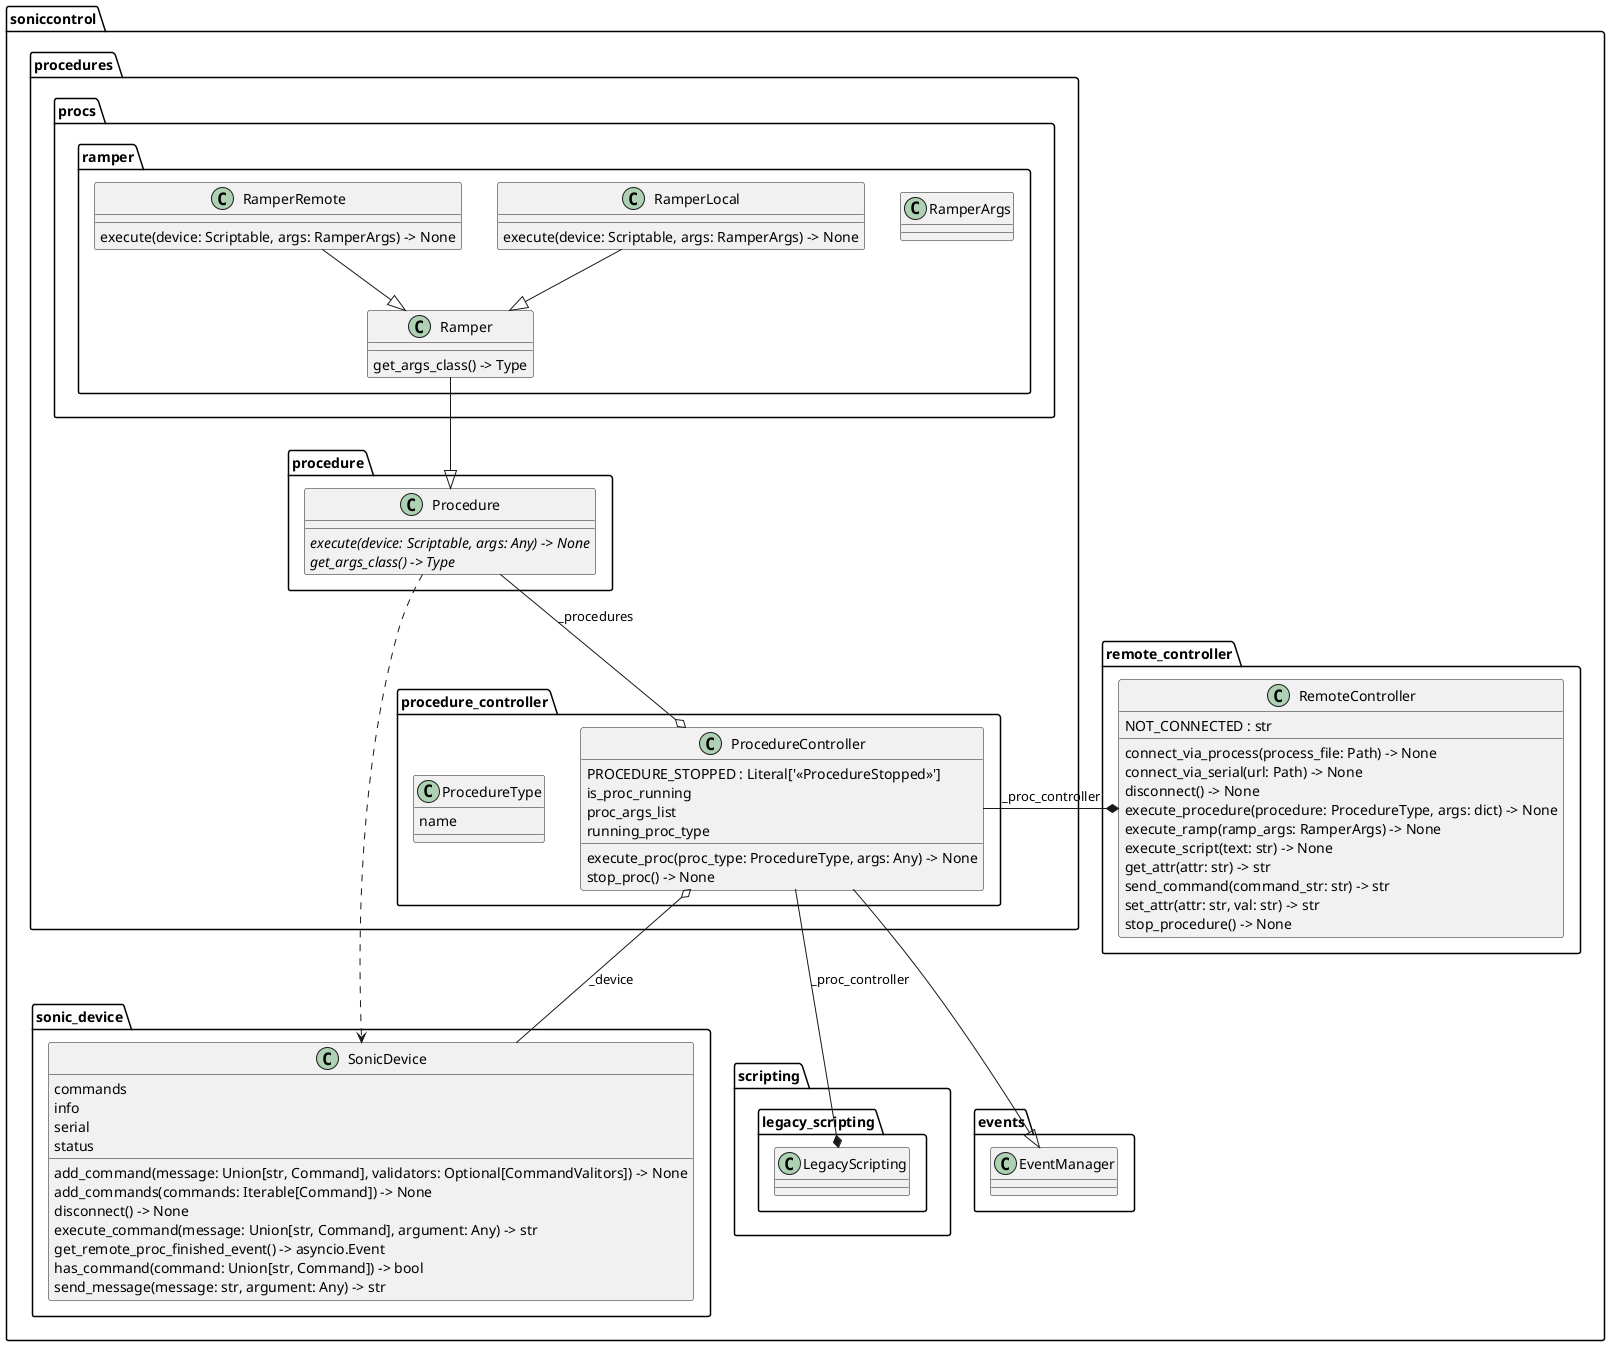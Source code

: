 @startuml class_procedures

set separator . 
top to bottom direction

class "RemoteController" as soniccontrol.remote_controller.RemoteController {
  NOT_CONNECTED : str
  connect_via_process(process_file: Path) -> None
  connect_via_serial(url: Path) -> None
  disconnect() -> None
  execute_procedure(procedure: ProcedureType, args: dict) -> None
  execute_ramp(ramp_args: RamperArgs) -> None
  execute_script(text: str) -> None
  get_attr(attr: str) -> str
  send_command(command_str: str) -> str
  set_attr(attr: str, val: str) -> str
  stop_procedure() -> None
}

class "ProcedureType" as soniccontrol.procedures.procedure_controller.ProcedureType {
  name
}

class "Procedure" as soniccontrol.procedures.procedure.Procedure {
  {abstract}execute(device: Scriptable, args: Any) -> None
  {abstract}get_args_class() -> Type
}

class "ProcedureController" as soniccontrol.procedures.procedure_controller.ProcedureController {
  PROCEDURE_STOPPED : Literal['<<ProcedureStopped>>']
  is_proc_running
  proc_args_list
  running_proc_type
  execute_proc(proc_type: ProcedureType, args: Any) -> None
  stop_proc() -> None
}

class "Ramper" as soniccontrol.procedures.procs.ramper.Ramper {
  get_args_class() -> Type
}

class "RamperArgs" as soniccontrol.procedures.procs.ramper.RamperArgs {
}

class "RamperLocal" as soniccontrol.procedures.procs.ramper.RamperLocal {
  execute(device: Scriptable, args: RamperArgs) -> None
}

class "RamperRemote" as soniccontrol.procedures.procs.ramper.RamperRemote {
  execute(device: Scriptable, args: RamperArgs) -> None
}

class "LegacyScripting" as soniccontrol.scripting.legacy_scripting.LegacyScriptingFacade {
}

class "SonicDevice" as soniccontrol.sonic_device.SonicDevice {
  commands
  info
  serial
  status
  add_command(message: Union[str, Command], validators: Optional[CommandValitors]) -> None
  add_commands(commands: Iterable[Command]) -> None
  disconnect() -> None
  execute_command(message: Union[str, Command], argument: Any) -> str
  get_remote_proc_finished_event() -> asyncio.Event
  has_command(command: Union[str, Command]) -> bool
  send_message(message: str, argument: Any) -> str
}

soniccontrol.procedures.procedure_controller.ProcedureController -d-|> soniccontrol.events.EventManager
soniccontrol.procedures.procs.ramper.Ramper -d-|> soniccontrol.procedures.procedure.Procedure
soniccontrol.procedures.procs.ramper.RamperLocal -d-|> soniccontrol.procedures.procs.ramper.Ramper
soniccontrol.procedures.procs.ramper.RamperRemote -d-|> soniccontrol.procedures.procs.ramper.Ramper

soniccontrol.procedures.procedure_controller.ProcedureController -r-* soniccontrol.remote_controller.RemoteController : _proc_controller
soniccontrol.procedures.procedure_controller.ProcedureController -d-* soniccontrol.scripting.legacy_scripting.LegacyScriptingFacade : _proc_controller
soniccontrol.procedures.procedure_controller.ProcedureController o-u- soniccontrol.procedures.procedure.Procedure : _procedures
soniccontrol.sonic_device.SonicDevice -u-o soniccontrol.procedures.procedure_controller.ProcedureController : _device
soniccontrol.sonic_device.SonicDevice <.u. soniccontrol.procedures.procedure.Procedure

@enduml
